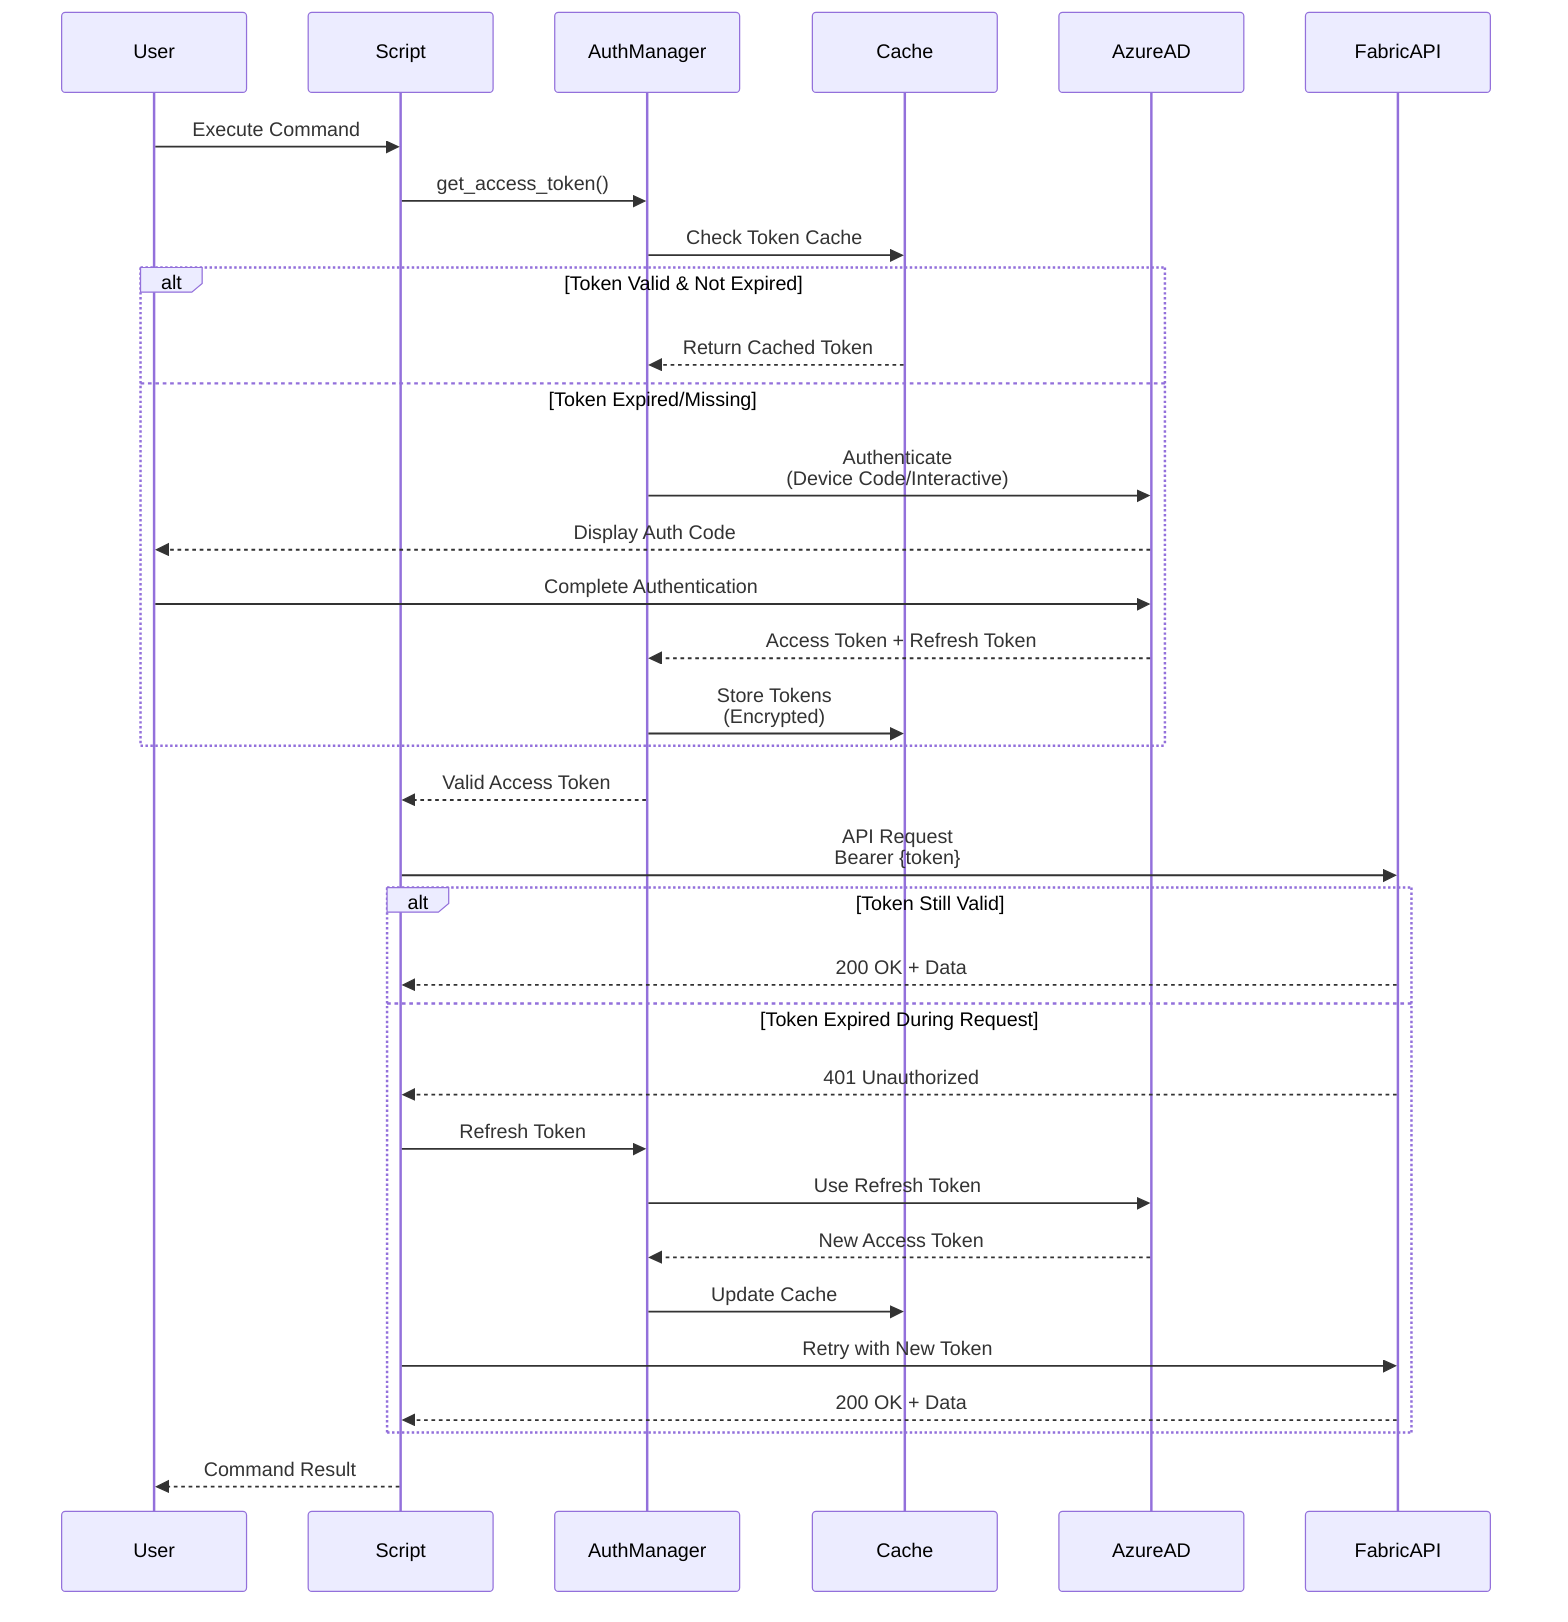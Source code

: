 sequenceDiagram
    participant User
    participant Script
    participant AuthManager
    participant Cache
    participant AzureAD
    participant FabricAPI
    
    User->>Script: Execute Command
    Script->>AuthManager: get_access_token()
    
    AuthManager->>Cache: Check Token Cache
    alt Token Valid & Not Expired
        Cache-->>AuthManager: Return Cached Token
    else Token Expired/Missing
        AuthManager->>AzureAD: Authenticate<br/>(Device Code/Interactive)
        AzureAD-->>User: Display Auth Code
        User->>AzureAD: Complete Authentication
        AzureAD-->>AuthManager: Access Token + Refresh Token
        AuthManager->>Cache: Store Tokens<br/>(Encrypted)
    end
    
    AuthManager-->>Script: Valid Access Token
    Script->>FabricAPI: API Request<br/>Bearer {token}
    
    alt Token Still Valid
        FabricAPI-->>Script: 200 OK + Data
    else Token Expired During Request
        FabricAPI-->>Script: 401 Unauthorized
        Script->>AuthManager: Refresh Token
        AuthManager->>AzureAD: Use Refresh Token
        AzureAD-->>AuthManager: New Access Token
        AuthManager->>Cache: Update Cache
        Script->>FabricAPI: Retry with New Token
        FabricAPI-->>Script: 200 OK + Data
    end
    
    Script-->>User: Command Result